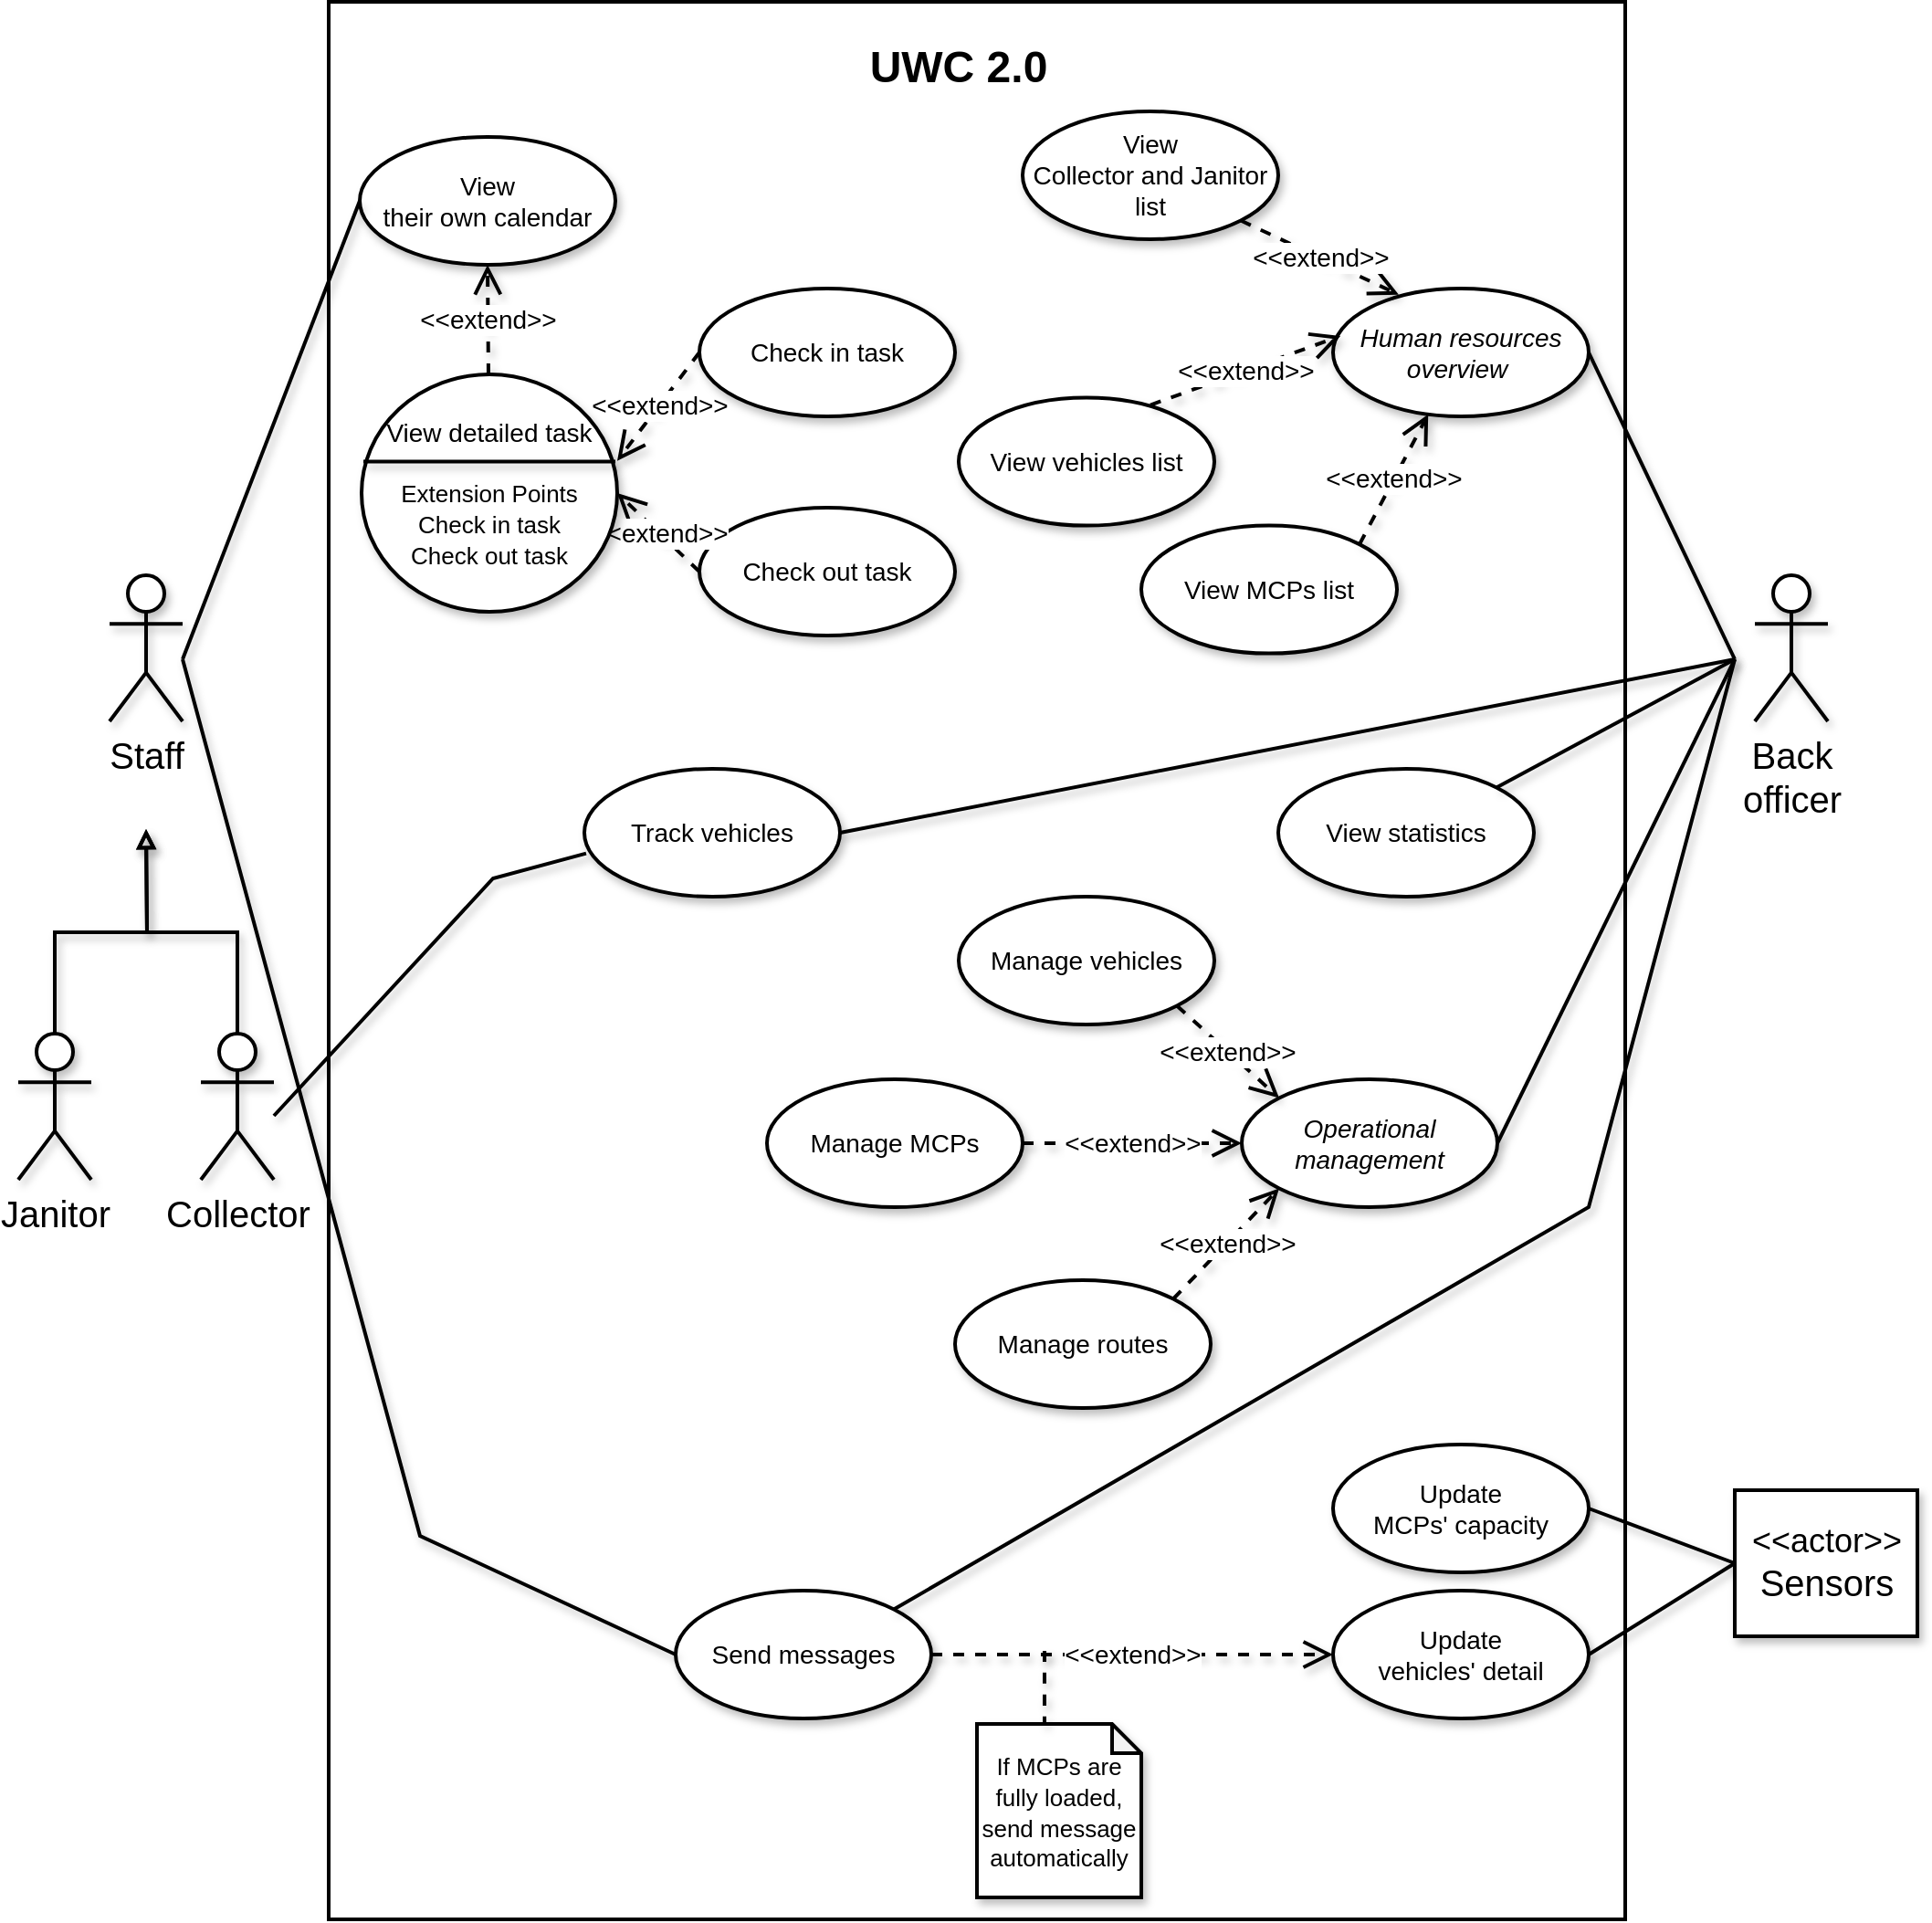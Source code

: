 <mxfile version="20.4.0" type="device" pages="2"><diagram id="KRlGeBzNmHgr1QQCWz7U" name="whole-system"><mxGraphModel dx="2779" dy="1089" grid="1" gridSize="10" guides="1" tooltips="1" connect="1" arrows="1" fold="1" page="1" pageScale="1" pageWidth="850" pageHeight="1100" math="0" shadow="0"><root><mxCell id="0"/><mxCell id="1" parent="0"/><mxCell id="fE85Fyg2MgvPfVhwIZkE-1" value="" style="html=1;movable=0;resizable=0;rotatable=0;deletable=0;editable=0;connectable=0;rounded=0;strokeWidth=2;container=0;" vertex="1" parent="1"><mxGeometry x="80" y="80" width="710" height="1050" as="geometry"/></mxCell><mxCell id="fE85Fyg2MgvPfVhwIZkE-2" value="Back &lt;br&gt;officer" style="shape=umlActor;verticalLabelPosition=bottom;verticalAlign=top;html=1;fontSize=20;rounded=0;strokeWidth=2;shadow=1;sketch=0;" vertex="1" parent="1"><mxGeometry x="861" y="394" width="40" height="80" as="geometry"/></mxCell><mxCell id="fE85Fyg2MgvPfVhwIZkE-3" value="&lt;font style=&quot;font-size: 14px;&quot;&gt;View&lt;br&gt;their own calendar&lt;/font&gt;" style="ellipse;whiteSpace=wrap;html=1;strokeWidth=2;fontSize=14;shadow=1;sketch=0;" vertex="1" parent="1"><mxGeometry x="97" y="154" width="140" height="70" as="geometry"/></mxCell><mxCell id="fE85Fyg2MgvPfVhwIZkE-4" value="&lt;span style=&quot;font-size: 14px;&quot;&gt;Send messages&lt;/span&gt;" style="ellipse;whiteSpace=wrap;html=1;strokeWidth=2;fontSize=14;shadow=1;sketch=0;" vertex="1" parent="1"><mxGeometry x="270" y="950" width="140" height="70" as="geometry"/></mxCell><mxCell id="fE85Fyg2MgvPfVhwIZkE-5" value="&lt;span style=&quot;font-size: 14px;&quot;&gt;Update &lt;br&gt;vehicles' detail&lt;br&gt;&lt;/span&gt;" style="ellipse;whiteSpace=wrap;html=1;strokeWidth=2;fontSize=14;shadow=1;sketch=0;" vertex="1" parent="1"><mxGeometry x="630" y="950" width="140" height="70" as="geometry"/></mxCell><mxCell id="fE85Fyg2MgvPfVhwIZkE-6" value="Update&lt;br&gt;MCPs' capacity&lt;span style=&quot;font-size: 14px;&quot;&gt;&lt;br&gt;&lt;/span&gt;" style="ellipse;whiteSpace=wrap;html=1;strokeWidth=2;fontSize=14;shadow=1;sketch=0;" vertex="1" parent="1"><mxGeometry x="630" y="870" width="140" height="70" as="geometry"/></mxCell><mxCell id="fE85Fyg2MgvPfVhwIZkE-7" value="&lt;font style=&quot;font-size: 14px;&quot;&gt;View&lt;br&gt;Collector and Janitor list&lt;/font&gt;" style="ellipse;whiteSpace=wrap;html=1;strokeWidth=2;fontSize=14;shadow=1;sketch=0;" vertex="1" parent="1"><mxGeometry x="460" y="140" width="140" height="70" as="geometry"/></mxCell><mxCell id="fE85Fyg2MgvPfVhwIZkE-8" value="" style="endArrow=none;html=1;strokeWidth=2;fontSize=20;curved=1;entryX=0;entryY=0.5;entryDx=0;entryDy=0;shadow=1;sketch=0;" edge="1" parent="1" target="fE85Fyg2MgvPfVhwIZkE-3"><mxGeometry width="50" height="50" relative="1" as="geometry"><mxPoint y="440" as="sourcePoint"/><mxPoint x="320" y="430" as="targetPoint"/></mxGeometry></mxCell><mxCell id="fE85Fyg2MgvPfVhwIZkE-9" value="" style="endArrow=none;html=1;rounded=0;entryX=1;entryY=0.5;entryDx=0;entryDy=0;strokeWidth=2;exitX=0;exitY=0.5;exitDx=0;exitDy=0;shadow=1;sketch=0;" edge="1" parent="1" source="fE85Fyg2MgvPfVhwIZkE-42" target="fE85Fyg2MgvPfVhwIZkE-6"><mxGeometry width="50" height="50" relative="1" as="geometry"><mxPoint x="850" y="920" as="sourcePoint"/><mxPoint x="456" y="912" as="targetPoint"/></mxGeometry></mxCell><mxCell id="fE85Fyg2MgvPfVhwIZkE-10" value="" style="endArrow=none;html=1;rounded=0;entryX=1;entryY=0.5;entryDx=0;entryDy=0;strokeWidth=2;exitX=0;exitY=0.5;exitDx=0;exitDy=0;shadow=1;sketch=0;" edge="1" parent="1" source="fE85Fyg2MgvPfVhwIZkE-42" target="fE85Fyg2MgvPfVhwIZkE-5"><mxGeometry width="50" height="50" relative="1" as="geometry"><mxPoint x="850" y="920" as="sourcePoint"/><mxPoint x="756.0" y="877" as="targetPoint"/></mxGeometry></mxCell><mxCell id="fE85Fyg2MgvPfVhwIZkE-11" value="&lt;span style=&quot;font-size: 14px;&quot;&gt;Check out task&lt;br style=&quot;font-size: 14px;&quot;&gt;&lt;/span&gt;" style="ellipse;whiteSpace=wrap;html=1;strokeWidth=2;fontSize=14;shadow=1;sketch=0;" vertex="1" parent="1"><mxGeometry x="283" y="357" width="140" height="70" as="geometry"/></mxCell><mxCell id="fE85Fyg2MgvPfVhwIZkE-12" value="&amp;lt;&amp;lt;extend&amp;gt;&amp;gt;" style="endArrow=open;endSize=12;dashed=1;html=1;rounded=0;strokeWidth=2;fontSize=14;entryX=0.5;entryY=1;entryDx=0;entryDy=0;shadow=1;sketch=0;" edge="1" parent="1" source="fE85Fyg2MgvPfVhwIZkE-16" target="fE85Fyg2MgvPfVhwIZkE-3"><mxGeometry width="160" relative="1" as="geometry"><mxPoint x="158" y="238.38" as="sourcePoint"/><mxPoint x="328" y="284" as="targetPoint"/><mxPoint as="offset"/></mxGeometry></mxCell><mxCell id="fE85Fyg2MgvPfVhwIZkE-13" value="&amp;lt;&amp;lt;extend&amp;gt;&amp;gt;" style="endArrow=open;endSize=12;dashed=1;html=1;rounded=0;strokeWidth=2;fontSize=14;exitX=1;exitY=0.5;exitDx=0;exitDy=0;entryX=0;entryY=0.5;entryDx=0;entryDy=0;shadow=1;sketch=0;" edge="1" parent="1" source="fE85Fyg2MgvPfVhwIZkE-4" target="fE85Fyg2MgvPfVhwIZkE-5"><mxGeometry width="160" relative="1" as="geometry"><mxPoint x="550" y="460" as="sourcePoint"/><mxPoint x="510" y="690" as="targetPoint"/><mxPoint as="offset"/></mxGeometry></mxCell><mxCell id="fE85Fyg2MgvPfVhwIZkE-14" value="&amp;lt;&amp;lt;extend&amp;gt;&amp;gt;" style="endArrow=open;endSize=12;dashed=1;html=1;rounded=0;strokeWidth=2;fontSize=14;exitX=0;exitY=0.5;exitDx=0;exitDy=0;entryX=1;entryY=0.364;entryDx=0;entryDy=0;entryPerimeter=0;shadow=1;sketch=0;" edge="1" parent="1" source="fE85Fyg2MgvPfVhwIZkE-19" target="fE85Fyg2MgvPfVhwIZkE-16"><mxGeometry width="160" relative="1" as="geometry"><mxPoint x="353.0" y="159" as="sourcePoint"/><mxPoint x="198" y="454" as="targetPoint"/><mxPoint as="offset"/></mxGeometry></mxCell><mxCell id="fE85Fyg2MgvPfVhwIZkE-15" value="&amp;lt;&amp;lt;extend&amp;gt;&amp;gt;" style="endArrow=open;endSize=12;dashed=1;html=1;rounded=0;strokeWidth=2;fontSize=14;exitX=0;exitY=0.5;exitDx=0;exitDy=0;entryX=1;entryY=0.5;entryDx=0;entryDy=0;shadow=1;sketch=0;" edge="1" parent="1" source="fE85Fyg2MgvPfVhwIZkE-11" target="fE85Fyg2MgvPfVhwIZkE-16"><mxGeometry width="160" relative="1" as="geometry"><mxPoint x="363.0" y="169" as="sourcePoint"/><mxPoint x="178" y="504" as="targetPoint"/><mxPoint as="offset"/></mxGeometry></mxCell><mxCell id="fE85Fyg2MgvPfVhwIZkE-16" value="&lt;font style=&quot;font-size: 14px;&quot;&gt;View detailed task&lt;br&gt;&lt;br&gt;&lt;font style=&quot;font-size: 13px;&quot;&gt;Extension Points&lt;br&gt;Check in task&lt;br&gt;Check out task&lt;/font&gt;&lt;br&gt;&lt;/font&gt;" style="ellipse;whiteSpace=wrap;html=1;strokeWidth=2;fontSize=14;shadow=1;sketch=0;" vertex="1" parent="1"><mxGeometry x="98" y="284" width="140" height="130" as="geometry"/></mxCell><mxCell id="fE85Fyg2MgvPfVhwIZkE-17" value="" style="line;strokeWidth=2;fillColor=none;align=left;verticalAlign=middle;spacingTop=-1;spacingLeft=3;spacingRight=3;rotatable=0;labelPosition=right;points=[];portConstraint=eastwest;strokeColor=inherit;fontSize=12;shadow=1;sketch=0;" vertex="1" parent="1"><mxGeometry x="99" y="318" width="138" height="27.6" as="geometry"/></mxCell><mxCell id="fE85Fyg2MgvPfVhwIZkE-18" value="&lt;font style=&quot;font-size: 14px;&quot;&gt;View vehicles list&lt;br&gt;&lt;/font&gt;" style="ellipse;whiteSpace=wrap;html=1;strokeWidth=2;fontSize=14;shadow=1;sketch=0;" vertex="1" parent="1"><mxGeometry x="425" y="296.8" width="140" height="70" as="geometry"/></mxCell><mxCell id="fE85Fyg2MgvPfVhwIZkE-19" value="&lt;span style=&quot;font-size: 14px;&quot;&gt;Check in task&lt;br style=&quot;font-size: 14px;&quot;&gt;&lt;/span&gt;" style="ellipse;whiteSpace=wrap;html=1;strokeWidth=2;fontSize=14;shadow=1;sketch=0;" vertex="1" parent="1"><mxGeometry x="283" y="237" width="140" height="70" as="geometry"/></mxCell><mxCell id="fE85Fyg2MgvPfVhwIZkE-20" value="&lt;font style=&quot;font-size: 14px;&quot;&gt;Track vehicles&lt;br&gt;&lt;/font&gt;" style="ellipse;whiteSpace=wrap;html=1;strokeWidth=2;fontSize=14;shadow=1;sketch=0;" vertex="1" parent="1"><mxGeometry x="220" y="500" width="140" height="70" as="geometry"/></mxCell><mxCell id="fE85Fyg2MgvPfVhwIZkE-21" value="&lt;font style=&quot;font-size: 14px;&quot;&gt;View MCPs list&lt;br&gt;&lt;/font&gt;" style="ellipse;whiteSpace=wrap;html=1;strokeWidth=2;fontSize=14;shadow=1;sketch=0;" vertex="1" parent="1"><mxGeometry x="525" y="366.8" width="140" height="70" as="geometry"/></mxCell><mxCell id="fE85Fyg2MgvPfVhwIZkE-22" value="&lt;font style=&quot;font-size: 14px;&quot;&gt;Manage routes&lt;br&gt;&lt;/font&gt;" style="ellipse;whiteSpace=wrap;html=1;strokeWidth=2;fontSize=14;shadow=1;sketch=0;" vertex="1" parent="1"><mxGeometry x="423" y="780" width="140" height="70" as="geometry"/></mxCell><mxCell id="fE85Fyg2MgvPfVhwIZkE-23" value="&lt;font style=&quot;font-size: 14px;&quot;&gt;&lt;i&gt;Operational management&lt;/i&gt;&lt;br&gt;&lt;/font&gt;" style="ellipse;whiteSpace=wrap;html=1;strokeWidth=2;fontSize=14;shadow=1;sketch=0;" vertex="1" parent="1"><mxGeometry x="580" y="670" width="140" height="70" as="geometry"/></mxCell><mxCell id="fE85Fyg2MgvPfVhwIZkE-24" value="&lt;font style=&quot;font-size: 14px;&quot;&gt;Manage vehicles&lt;br&gt;&lt;/font&gt;" style="ellipse;whiteSpace=wrap;html=1;strokeWidth=2;fontSize=14;shadow=1;sketch=0;" vertex="1" parent="1"><mxGeometry x="425" y="570" width="140" height="70" as="geometry"/></mxCell><mxCell id="fE85Fyg2MgvPfVhwIZkE-25" value="" style="endArrow=none;html=1;strokeWidth=2;fontSize=20;curved=1;exitX=1;exitY=0.5;exitDx=0;exitDy=0;shadow=1;sketch=0;" edge="1" parent="1" source="fE85Fyg2MgvPfVhwIZkE-23"><mxGeometry width="50" height="50" relative="1" as="geometry"><mxPoint x="820" y="345" as="sourcePoint"/><mxPoint x="850" y="440" as="targetPoint"/></mxGeometry></mxCell><mxCell id="fE85Fyg2MgvPfVhwIZkE-26" value="&lt;font style=&quot;font-size: 14px;&quot;&gt;&lt;i&gt;Human resources overview&amp;nbsp;&lt;/i&gt;&lt;br&gt;&lt;/font&gt;" style="ellipse;whiteSpace=wrap;html=1;strokeWidth=2;fontSize=14;shadow=1;sketch=0;" vertex="1" parent="1"><mxGeometry x="630" y="237" width="140" height="70" as="geometry"/></mxCell><mxCell id="fE85Fyg2MgvPfVhwIZkE-27" value="" style="endArrow=none;html=1;strokeWidth=2;fontSize=20;curved=1;exitX=1;exitY=0.5;exitDx=0;exitDy=0;shadow=1;sketch=0;" edge="1" parent="1" source="fE85Fyg2MgvPfVhwIZkE-26"><mxGeometry width="50" height="50" relative="1" as="geometry"><mxPoint x="820" y="585" as="sourcePoint"/><mxPoint x="850" y="440" as="targetPoint"/></mxGeometry></mxCell><mxCell id="fE85Fyg2MgvPfVhwIZkE-28" value="&amp;lt;&amp;lt;extend&amp;gt;&amp;gt;" style="endArrow=open;endSize=12;dashed=1;html=1;rounded=0;strokeWidth=2;fontSize=14;exitX=1;exitY=1;exitDx=0;exitDy=0;entryX=0.257;entryY=0.048;entryDx=0;entryDy=0;entryPerimeter=0;shadow=1;sketch=0;" edge="1" parent="1" source="fE85Fyg2MgvPfVhwIZkE-7" target="fE85Fyg2MgvPfVhwIZkE-26"><mxGeometry width="160" relative="1" as="geometry"><mxPoint x="760.38" y="219" as="sourcePoint"/><mxPoint x="759.38" y="159" as="targetPoint"/><mxPoint as="offset"/></mxGeometry></mxCell><mxCell id="fE85Fyg2MgvPfVhwIZkE-29" value="&amp;lt;&amp;lt;extend&amp;gt;&amp;gt;" style="endArrow=open;endSize=12;dashed=1;html=1;rounded=0;strokeWidth=2;fontSize=14;entryX=0.029;entryY=0.371;entryDx=0;entryDy=0;exitX=0.75;exitY=0.057;exitDx=0;exitDy=0;exitPerimeter=0;entryPerimeter=0;shadow=1;sketch=0;" edge="1" parent="1" source="fE85Fyg2MgvPfVhwIZkE-18" target="fE85Fyg2MgvPfVhwIZkE-26"><mxGeometry width="160" relative="1" as="geometry"><mxPoint x="550" y="320" as="sourcePoint"/><mxPoint x="770" y="254" as="targetPoint"/><mxPoint as="offset"/></mxGeometry></mxCell><mxCell id="fE85Fyg2MgvPfVhwIZkE-30" value="&amp;lt;&amp;lt;extend&amp;gt;&amp;gt;" style="endArrow=open;endSize=12;dashed=1;html=1;rounded=0;strokeWidth=2;fontSize=14;exitX=1;exitY=0;exitDx=0;exitDy=0;shadow=1;sketch=0;" edge="1" parent="1" source="fE85Fyg2MgvPfVhwIZkE-21" target="fE85Fyg2MgvPfVhwIZkE-26"><mxGeometry width="160" relative="1" as="geometry"><mxPoint x="719.497" y="213.749" as="sourcePoint"/><mxPoint x="780" y="264" as="targetPoint"/><mxPoint as="offset"/></mxGeometry></mxCell><mxCell id="fE85Fyg2MgvPfVhwIZkE-31" value="&amp;lt;&amp;lt;extend&amp;gt;&amp;gt;" style="endArrow=open;endSize=12;dashed=1;html=1;rounded=0;strokeWidth=2;fontSize=14;exitX=1;exitY=1;exitDx=0;exitDy=0;entryX=0;entryY=0;entryDx=0;entryDy=0;shadow=1;sketch=0;" edge="1" parent="1" source="fE85Fyg2MgvPfVhwIZkE-24" target="fE85Fyg2MgvPfVhwIZkE-23"><mxGeometry width="160" relative="1" as="geometry"><mxPoint x="725.22" y="515.001" as="sourcePoint"/><mxPoint x="794.79" y="553.815" as="targetPoint"/><mxPoint as="offset"/></mxGeometry></mxCell><mxCell id="fE85Fyg2MgvPfVhwIZkE-32" value="&amp;lt;&amp;lt;extend&amp;gt;&amp;gt;" style="endArrow=open;endSize=12;dashed=1;html=1;rounded=0;strokeWidth=2;fontSize=14;entryX=0;entryY=1;entryDx=0;entryDy=0;exitX=1;exitY=0;exitDx=0;exitDy=0;shadow=1;sketch=0;" edge="1" parent="1" source="fE85Fyg2MgvPfVhwIZkE-22" target="fE85Fyg2MgvPfVhwIZkE-23"><mxGeometry width="160" relative="1" as="geometry"><mxPoint x="610" y="306" as="sourcePoint"/><mxPoint x="720" y="306" as="targetPoint"/><mxPoint as="offset"/></mxGeometry></mxCell><mxCell id="fE85Fyg2MgvPfVhwIZkE-33" value="&lt;font style=&quot;font-size: 14px;&quot;&gt;Manage MCPs&lt;br&gt;&lt;/font&gt;" style="ellipse;whiteSpace=wrap;html=1;strokeWidth=2;fontSize=14;shadow=1;sketch=0;" vertex="1" parent="1"><mxGeometry x="320" y="670" width="140" height="70" as="geometry"/></mxCell><mxCell id="fE85Fyg2MgvPfVhwIZkE-34" value="&amp;lt;&amp;lt;extend&amp;gt;&amp;gt;" style="endArrow=open;endSize=12;dashed=1;html=1;rounded=0;strokeWidth=2;fontSize=14;exitX=1;exitY=0.5;exitDx=0;exitDy=0;entryX=0;entryY=0.5;entryDx=0;entryDy=0;shadow=1;sketch=0;" edge="1" parent="1" source="fE85Fyg2MgvPfVhwIZkE-33" target="fE85Fyg2MgvPfVhwIZkE-23"><mxGeometry width="160" relative="1" as="geometry"><mxPoint x="654.497" y="560.749" as="sourcePoint"/><mxPoint x="700.503" y="601.251" as="targetPoint"/><mxPoint as="offset"/></mxGeometry></mxCell><mxCell id="fE85Fyg2MgvPfVhwIZkE-35" value="" style="endArrow=none;html=1;strokeWidth=2;fontSize=20;exitX=1;exitY=0.5;exitDx=0;exitDy=0;curved=1;shadow=1;sketch=0;" edge="1" parent="1" source="fE85Fyg2MgvPfVhwIZkE-20"><mxGeometry width="50" height="50" relative="1" as="geometry"><mxPoint x="790" y="305" as="sourcePoint"/><mxPoint x="850" y="440" as="targetPoint"/></mxGeometry></mxCell><mxCell id="fE85Fyg2MgvPfVhwIZkE-36" value="" style="endArrow=none;html=1;strokeWidth=2;fontSize=20;rounded=0;entryX=0.007;entryY=0.662;entryDx=0;entryDy=0;entryPerimeter=0;shadow=1;sketch=0;" edge="1" parent="1" target="fE85Fyg2MgvPfVhwIZkE-20"><mxGeometry width="50" height="50" relative="1" as="geometry"><mxPoint x="50" y="690" as="sourcePoint"/><mxPoint x="380" y="520" as="targetPoint"/><Array as="points"><mxPoint x="170" y="560"/></Array></mxGeometry></mxCell><mxCell id="fE85Fyg2MgvPfVhwIZkE-37" value="" style="group;shadow=1;sketch=0;" vertex="1" connectable="0" parent="1"><mxGeometry x="435" y="983" width="90" height="135" as="geometry"/></mxCell><mxCell id="fE85Fyg2MgvPfVhwIZkE-38" value="&lt;font style=&quot;font-size: 13px;&quot;&gt;If MCPs are fully loaded, send message automatically&lt;/font&gt;" style="shape=note;whiteSpace=wrap;html=1;backgroundOutline=1;darkOpacity=0.05;strokeWidth=2;fontSize=14;size=16;shadow=1;sketch=0;" vertex="1" parent="fE85Fyg2MgvPfVhwIZkE-37"><mxGeometry y="40" width="90" height="95" as="geometry"/></mxCell><mxCell id="fE85Fyg2MgvPfVhwIZkE-39" value="" style="endArrow=none;html=1;strokeWidth=2;fontSize=20;curved=1;entryX=0;entryY=0;entryDx=37;entryDy=0;entryPerimeter=0;dashed=1;shadow=1;sketch=0;" edge="1" parent="fE85Fyg2MgvPfVhwIZkE-37" target="fE85Fyg2MgvPfVhwIZkE-38"><mxGeometry width="50" height="50" relative="1" as="geometry"><mxPoint x="37" as="sourcePoint"/><mxPoint x="15" y="-100" as="targetPoint"/></mxGeometry></mxCell><mxCell id="fE85Fyg2MgvPfVhwIZkE-40" value="" style="endArrow=none;html=1;strokeWidth=2;fontSize=20;exitX=1;exitY=0;exitDx=0;exitDy=0;rounded=0;shadow=1;sketch=0;" edge="1" parent="1" source="fE85Fyg2MgvPfVhwIZkE-4"><mxGeometry width="50" height="50" relative="1" as="geometry"><mxPoint x="780" y="635" as="sourcePoint"/><mxPoint x="850" y="440" as="targetPoint"/><Array as="points"><mxPoint x="770" y="740"/></Array></mxGeometry></mxCell><mxCell id="fE85Fyg2MgvPfVhwIZkE-41" value="" style="endArrow=none;html=1;strokeWidth=2;fontSize=20;entryX=0;entryY=0.5;entryDx=0;entryDy=0;rounded=0;shadow=1;sketch=0;" edge="1" parent="1" target="fE85Fyg2MgvPfVhwIZkE-4"><mxGeometry width="50" height="50" relative="1" as="geometry"><mxPoint y="440" as="sourcePoint"/><mxPoint x="100" y="860" as="targetPoint"/><Array as="points"><mxPoint x="130" y="920"/></Array></mxGeometry></mxCell><mxCell id="fE85Fyg2MgvPfVhwIZkE-42" value="&lt;font style=&quot;&quot;&gt;&lt;font style=&quot;font-size: 18px;&quot;&gt;&amp;lt;&amp;lt;actor&amp;gt;&amp;gt;&lt;/font&gt;&lt;br style=&quot;&quot;&gt;&lt;span style=&quot;font-size: 20px;&quot;&gt;Sensors&lt;/span&gt;&lt;/font&gt;" style="html=1;fontSize=14;strokeWidth=2;shadow=1;sketch=0;" vertex="1" parent="1"><mxGeometry x="850" y="895" width="100" height="80" as="geometry"/></mxCell><mxCell id="fE85Fyg2MgvPfVhwIZkE-43" value="" style="group;shadow=1;sketch=0;" vertex="1" connectable="0" parent="1"><mxGeometry x="-90" y="394" width="140" height="331" as="geometry"/></mxCell><mxCell id="fE85Fyg2MgvPfVhwIZkE-44" value="Staff" style="shape=umlActor;verticalLabelPosition=bottom;verticalAlign=top;html=1;fontSize=20;rounded=0;strokeWidth=2;fontStyle=0;shadow=1;sketch=0;" vertex="1" parent="fE85Fyg2MgvPfVhwIZkE-43"><mxGeometry x="50" width="40" height="80" as="geometry"/></mxCell><mxCell id="fE85Fyg2MgvPfVhwIZkE-45" style="edgeStyle=orthogonalEdgeStyle;rounded=0;orthogonalLoop=1;jettySize=auto;html=1;exitX=0.5;exitY=0;exitDx=0;exitDy=0;exitPerimeter=0;endArrow=block;endFill=0;strokeWidth=2;fontSize=20;fontStyle=0;shadow=1;sketch=0;" edge="1" parent="fE85Fyg2MgvPfVhwIZkE-43" source="fE85Fyg2MgvPfVhwIZkE-46"><mxGeometry relative="1" as="geometry"><mxPoint x="70" y="139" as="targetPoint"/></mxGeometry></mxCell><mxCell id="fE85Fyg2MgvPfVhwIZkE-46" value="Collector" style="shape=umlActor;verticalLabelPosition=bottom;verticalAlign=top;html=1;fontSize=20;rounded=0;strokeWidth=2;fontStyle=0;shadow=1;sketch=0;" vertex="1" parent="fE85Fyg2MgvPfVhwIZkE-43"><mxGeometry x="100" y="251" width="40" height="80" as="geometry"/></mxCell><mxCell id="fE85Fyg2MgvPfVhwIZkE-47" style="edgeStyle=orthogonalEdgeStyle;rounded=0;orthogonalLoop=1;jettySize=auto;html=1;exitX=0.5;exitY=0;exitDx=0;exitDy=0;exitPerimeter=0;endArrow=block;endFill=0;strokeWidth=2;fontSize=20;fontStyle=0;shadow=1;sketch=0;" edge="1" parent="fE85Fyg2MgvPfVhwIZkE-43" source="fE85Fyg2MgvPfVhwIZkE-48"><mxGeometry relative="1" as="geometry"><mxPoint x="70" y="139" as="targetPoint"/></mxGeometry></mxCell><mxCell id="fE85Fyg2MgvPfVhwIZkE-48" value="Janitor" style="shape=umlActor;verticalLabelPosition=bottom;verticalAlign=top;html=1;fontSize=20;rounded=0;strokeWidth=2;fontStyle=0;shadow=1;sketch=0;" vertex="1" parent="fE85Fyg2MgvPfVhwIZkE-43"><mxGeometry y="251" width="40" height="80" as="geometry"/></mxCell><mxCell id="fE85Fyg2MgvPfVhwIZkE-49" value="UWC 2.0" style="text;align=center;fontStyle=1;verticalAlign=middle;spacingLeft=3;spacingRight=3;strokeColor=none;rotatable=0;points=[[0,0.5],[1,0.5]];portConstraint=eastwest;strokeWidth=2;fontSize=24;shadow=1;sketch=0;" vertex="1" parent="1"><mxGeometry x="385" y="100" width="80" height="26" as="geometry"/></mxCell><mxCell id="fE85Fyg2MgvPfVhwIZkE-50" value="&lt;font style=&quot;font-size: 14px;&quot;&gt;View statistics&lt;br&gt;&lt;/font&gt;" style="ellipse;whiteSpace=wrap;html=1;strokeWidth=2;fontSize=14;shadow=1;sketch=0;" vertex="1" parent="1"><mxGeometry x="600" y="500" width="140" height="70" as="geometry"/></mxCell><mxCell id="fE85Fyg2MgvPfVhwIZkE-51" value="" style="endArrow=none;html=1;strokeWidth=2;fontSize=20;curved=1;exitX=1;exitY=0;exitDx=0;exitDy=0;shadow=1;sketch=0;" edge="1" parent="1" source="fE85Fyg2MgvPfVhwIZkE-50"><mxGeometry width="50" height="50" relative="1" as="geometry"><mxPoint x="780" y="282" as="sourcePoint"/><mxPoint x="850" y="440" as="targetPoint"/></mxGeometry></mxCell></root></mxGraphModel></diagram><diagram id="-OlDtx5Etjgau9_dDJ12" name="task-assignment"><mxGraphModel dx="868" dy="1590" grid="1" gridSize="10" guides="1" tooltips="1" connect="1" arrows="1" fold="1" page="1" pageScale="1" pageWidth="850" pageHeight="1100" math="0" shadow="0"><root><mxCell id="0"/><mxCell id="1" parent="0"/><mxCell id="bH7YVTBUU11DPWGv5djP-1" value="" style="html=1;strokeWidth=2;movable=0;resizable=0;rotatable=0;deletable=0;editable=0;connectable=0;" vertex="1" parent="1"><mxGeometry x="140" y="-240" width="930" height="950" as="geometry"/></mxCell><mxCell id="bH7YVTBUU11DPWGv5djP-2" value="Task assignment module" style="text;align=center;fontStyle=1;verticalAlign=middle;spacingLeft=3;spacingRight=3;strokeColor=none;rotatable=0;points=[[0,0.5],[1,0.5]];portConstraint=eastwest;fontSize=20;movable=0;resizable=0;deletable=0;editable=0;connectable=0;" vertex="1" parent="1"><mxGeometry x="444.37" y="-230" width="321.25" height="30" as="geometry"/></mxCell><mxCell id="bH7YVTBUU11DPWGv5djP-3" value="Back &lt;br&gt;officer" style="shape=umlActor;verticalLabelPosition=bottom;verticalAlign=top;html=1;fontSize=20;rounded=0;strokeWidth=2;" vertex="1" parent="1"><mxGeometry x="69" y="220" width="40" height="80" as="geometry"/></mxCell><mxCell id="bH7YVTBUU11DPWGv5djP-4" value="&lt;font style=&quot;font-size: 14px;&quot;&gt;&lt;i&gt;Operational management&lt;/i&gt;&lt;br&gt;&lt;/font&gt;" style="ellipse;whiteSpace=wrap;html=1;strokeWidth=2;fontSize=14;" vertex="1" parent="1"><mxGeometry x="170" y="225" width="140" height="70" as="geometry"/></mxCell><mxCell id="bH7YVTBUU11DPWGv5djP-5" value="&lt;font style=&quot;font-size: 14px;&quot;&gt;Manage routes&lt;br&gt;&lt;/font&gt;" style="ellipse;whiteSpace=wrap;html=1;strokeWidth=2;fontSize=14;" vertex="1" parent="1"><mxGeometry x="259" y="425" width="140" height="70" as="geometry"/></mxCell><mxCell id="bH7YVTBUU11DPWGv5djP-6" value="&lt;font style=&quot;font-size: 14px;&quot;&gt;Create routes&lt;br&gt;&lt;/font&gt;" style="ellipse;whiteSpace=wrap;html=1;strokeWidth=2;fontSize=14;" vertex="1" parent="1"><mxGeometry x="510" y="425" width="140" height="70" as="geometry"/></mxCell><mxCell id="bH7YVTBUU11DPWGv5djP-7" value="&lt;font style=&quot;font-size: 14px;&quot;&gt;Manage vehicles&lt;br&gt;&lt;/font&gt;" style="ellipse;whiteSpace=wrap;html=1;strokeWidth=2;fontSize=14;" vertex="1" parent="1"><mxGeometry x="259" y="-53" width="140" height="70" as="geometry"/></mxCell><mxCell id="bH7YVTBUU11DPWGv5djP-8" value="&amp;lt;&amp;lt;extend&amp;gt;&amp;gt;" style="endArrow=open;endSize=12;dashed=1;html=1;rounded=0;strokeWidth=2;fontSize=14;" edge="1" parent="1" source="bH7YVTBUU11DPWGv5djP-7" target="bH7YVTBUU11DPWGv5djP-4"><mxGeometry width="160" relative="1" as="geometry"><mxPoint x="725.22" y="515.001" as="sourcePoint"/><mxPoint x="650.503" y="600.251" as="targetPoint"/><mxPoint as="offset"/></mxGeometry></mxCell><mxCell id="bH7YVTBUU11DPWGv5djP-9" value="&amp;lt;&amp;lt;extend&amp;gt;&amp;gt;" style="endArrow=open;endSize=12;dashed=1;html=1;rounded=0;strokeWidth=2;fontSize=14;" edge="1" parent="1" source="bH7YVTBUU11DPWGv5djP-5" target="bH7YVTBUU11DPWGv5djP-4"><mxGeometry width="160" relative="1" as="geometry"><mxPoint x="610" y="306" as="sourcePoint"/><mxPoint x="650.503" y="649.749" as="targetPoint"/><mxPoint as="offset"/></mxGeometry></mxCell><mxCell id="bH7YVTBUU11DPWGv5djP-10" value="&lt;font style=&quot;font-size: 14px;&quot;&gt;Assign collectors&lt;br&gt;&lt;/font&gt;" style="ellipse;whiteSpace=wrap;html=1;strokeWidth=2;fontSize=14;" vertex="1" parent="1"><mxGeometry x="720" y="-163" width="140" height="70" as="geometry"/></mxCell><mxCell id="bH7YVTBUU11DPWGv5djP-11" value="&amp;lt;&amp;lt;include&amp;gt;&amp;gt;" style="endArrow=open;endSize=12;dashed=1;html=1;rounded=0;strokeWidth=2;fontSize=14;exitX=1;exitY=0.5;exitDx=0;exitDy=0;entryX=0;entryY=0.5;entryDx=0;entryDy=0;" edge="1" parent="1" source="bH7YVTBUU11DPWGv5djP-15" target="bH7YVTBUU11DPWGv5djP-10"><mxGeometry x="-0.169" width="160" relative="1" as="geometry"><mxPoint x="549" y="-108" as="sourcePoint"/><mxPoint x="399" y="123" as="targetPoint"/><mxPoint as="offset"/></mxGeometry></mxCell><mxCell id="bH7YVTBUU11DPWGv5djP-12" value="&lt;font style=&quot;font-size: 14px;&quot;&gt;Manage MCPs&lt;br&gt;&lt;/font&gt;" style="ellipse;whiteSpace=wrap;html=1;strokeWidth=2;fontSize=14;" vertex="1" parent="1"><mxGeometry x="420" y="225" width="140" height="70" as="geometry"/></mxCell><mxCell id="bH7YVTBUU11DPWGv5djP-13" value="&amp;lt;&amp;lt;extend&amp;gt;&amp;gt;" style="endArrow=open;endSize=12;dashed=1;html=1;rounded=0;strokeWidth=2;fontSize=14;exitX=0;exitY=0.5;exitDx=0;exitDy=0;entryX=1;entryY=0.5;entryDx=0;entryDy=0;" edge="1" parent="1" source="bH7YVTBUU11DPWGv5djP-12" target="bH7YVTBUU11DPWGv5djP-4"><mxGeometry width="160" relative="1" as="geometry"><mxPoint x="654.497" y="560.749" as="sourcePoint"/><mxPoint x="530" y="270" as="targetPoint"/><mxPoint as="offset"/></mxGeometry></mxCell><mxCell id="bH7YVTBUU11DPWGv5djP-14" value="&lt;font style=&quot;font-size: 14px;&quot;&gt;Assign janitors&lt;br&gt;&lt;/font&gt;" style="ellipse;whiteSpace=wrap;html=1;strokeWidth=2;fontSize=14;" vertex="1" parent="1"><mxGeometry x="599.99" y="130" width="140" height="70" as="geometry"/></mxCell><mxCell id="bH7YVTBUU11DPWGv5djP-15" value="&lt;font style=&quot;font-size: 14px;&quot;&gt;Add vehicles&lt;br&gt;&lt;/font&gt;" style="ellipse;whiteSpace=wrap;html=1;strokeWidth=2;fontSize=14;" vertex="1" parent="1"><mxGeometry x="459.99" y="-163" width="140" height="70" as="geometry"/></mxCell><mxCell id="bH7YVTBUU11DPWGv5djP-16" value="&lt;font style=&quot;font-size: 14px;&quot;&gt;Remove vehicles&lt;br&gt;&lt;/font&gt;" style="ellipse;whiteSpace=wrap;html=1;strokeWidth=2;fontSize=14;" vertex="1" parent="1"><mxGeometry x="510" y="-3" width="140" height="70" as="geometry"/></mxCell><mxCell id="bH7YVTBUU11DPWGv5djP-17" value="&amp;lt;&amp;lt;extend&amp;gt;&amp;gt;" style="endArrow=open;endSize=12;dashed=1;html=1;rounded=0;strokeWidth=2;fontSize=14;exitX=0;exitY=0.5;exitDx=0;exitDy=0;entryX=1;entryY=0;entryDx=0;entryDy=0;" edge="1" parent="1" source="bH7YVTBUU11DPWGv5djP-15" target="bH7YVTBUU11DPWGv5djP-7"><mxGeometry width="160" relative="1" as="geometry"><mxPoint x="299.503" y="46.749" as="sourcePoint"/><mxPoint x="228.659" y="82.333" as="targetPoint"/><mxPoint as="offset"/></mxGeometry></mxCell><mxCell id="bH7YVTBUU11DPWGv5djP-18" value="&amp;lt;&amp;lt;extend&amp;gt;&amp;gt;" style="endArrow=open;endSize=12;dashed=1;html=1;rounded=0;strokeWidth=2;fontSize=14;entryX=0.961;entryY=0.753;entryDx=0;entryDy=0;exitX=0;exitY=0.5;exitDx=0;exitDy=0;entryPerimeter=0;" edge="1" parent="1" source="bH7YVTBUU11DPWGv5djP-16" target="bH7YVTBUU11DPWGv5djP-7"><mxGeometry width="160" relative="1" as="geometry"><mxPoint x="309.503" y="56.749" as="sourcePoint"/><mxPoint x="238.659" y="92.333" as="targetPoint"/><mxPoint as="offset"/></mxGeometry></mxCell><mxCell id="bH7YVTBUU11DPWGv5djP-19" value="&lt;font style=&quot;font-size: 14px;&quot;&gt;View routes description&lt;br&gt;&lt;/font&gt;" style="ellipse;whiteSpace=wrap;html=1;strokeWidth=2;fontSize=14;" vertex="1" parent="1"><mxGeometry x="489.65" y="515" width="140" height="70" as="geometry"/></mxCell><mxCell id="bH7YVTBUU11DPWGv5djP-20" value="&amp;lt;&amp;lt;extend&amp;gt;&amp;gt;" style="endArrow=open;endSize=12;dashed=1;html=1;rounded=0;strokeWidth=2;fontSize=14;exitX=0.096;exitY=0.214;exitDx=0;exitDy=0;exitPerimeter=0;" edge="1" parent="1" source="bH7YVTBUU11DPWGv5djP-19" target="bH7YVTBUU11DPWGv5djP-5"><mxGeometry x="-0.191" y="-1" width="160" relative="1" as="geometry"><mxPoint x="750" y="345" as="sourcePoint"/><mxPoint x="320" y="565" as="targetPoint"/><mxPoint as="offset"/></mxGeometry></mxCell><mxCell id="bH7YVTBUU11DPWGv5djP-21" value="" style="endArrow=none;html=1;strokeWidth=2;fontSize=20;curved=1;entryX=0;entryY=0.5;entryDx=0;entryDy=0;" edge="1" parent="1" target="bH7YVTBUU11DPWGv5djP-4"><mxGeometry width="50" height="50" relative="1" as="geometry"><mxPoint x="110" y="260" as="sourcePoint"/><mxPoint x="97.0" y="189" as="targetPoint"/></mxGeometry></mxCell><mxCell id="bH7YVTBUU11DPWGv5djP-22" value="&lt;font style=&quot;font-size: 14px;&quot;&gt;Assign &lt;br&gt;specific vehicle&lt;br&gt;&lt;/font&gt;" style="ellipse;whiteSpace=wrap;html=1;strokeWidth=2;fontSize=14;" vertex="1" parent="1"><mxGeometry x="790" y="425" width="140" height="70" as="geometry"/></mxCell><mxCell id="bH7YVTBUU11DPWGv5djP-23" value="&amp;lt;&amp;lt;include&amp;gt;&amp;gt;" style="endArrow=open;endSize=12;dashed=1;html=1;rounded=0;strokeWidth=2;fontSize=14;exitX=1;exitY=0.5;exitDx=0;exitDy=0;" edge="1" parent="1" source="bH7YVTBUU11DPWGv5djP-6" target="bH7YVTBUU11DPWGv5djP-22"><mxGeometry x="-0.191" y="-1" width="160" relative="1" as="geometry"><mxPoint x="700" y="475" as="sourcePoint"/><mxPoint x="250" y="695" as="targetPoint"/><mxPoint as="offset"/></mxGeometry></mxCell><mxCell id="bH7YVTBUU11DPWGv5djP-24" value="&lt;font style=&quot;font-size: 14px;&quot;&gt;Change collectors&lt;br&gt;&lt;/font&gt;" style="ellipse;whiteSpace=wrap;html=1;strokeWidth=2;fontSize=14;" vertex="1" parent="1"><mxGeometry x="510" y="-88" width="140" height="70" as="geometry"/></mxCell><mxCell id="bH7YVTBUU11DPWGv5djP-25" value="&amp;lt;&amp;lt;extend&amp;gt;&amp;gt;" style="endArrow=open;endSize=12;dashed=1;html=1;rounded=0;strokeWidth=2;fontSize=14;entryX=0.961;entryY=0.299;entryDx=0;entryDy=0;exitX=0;exitY=0.5;exitDx=0;exitDy=0;entryPerimeter=0;" edge="1" parent="1" source="bH7YVTBUU11DPWGv5djP-24" target="bH7YVTBUU11DPWGv5djP-7"><mxGeometry width="160" relative="1" as="geometry"><mxPoint x="719" y="-33" as="sourcePoint"/><mxPoint x="659" y="-8" as="targetPoint"/><mxPoint as="offset"/></mxGeometry></mxCell><mxCell id="bH7YVTBUU11DPWGv5djP-26" value="&lt;font style=&quot;font-size: 14px;&quot;&gt;View vehicles description&lt;br&gt;&lt;/font&gt;" style="ellipse;whiteSpace=wrap;html=1;strokeWidth=2;fontSize=14;" vertex="1" parent="1"><mxGeometry x="450" y="77" width="140" height="70" as="geometry"/></mxCell><mxCell id="bH7YVTBUU11DPWGv5djP-27" value="&amp;lt;&amp;lt;extend&amp;gt;&amp;gt;" style="endArrow=open;endSize=12;dashed=1;html=1;rounded=0;strokeWidth=2;fontSize=14;exitX=0;exitY=0.5;exitDx=0;exitDy=0;entryX=0.923;entryY=0.776;entryDx=0;entryDy=0;entryPerimeter=0;" edge="1" parent="1" source="bH7YVTBUU11DPWGv5djP-29" target="bH7YVTBUU11DPWGv5djP-12"><mxGeometry width="160" relative="1" as="geometry"><mxPoint x="610.0" y="195" as="sourcePoint"/><mxPoint x="600" y="293.82" as="targetPoint"/><mxPoint as="offset"/></mxGeometry></mxCell><mxCell id="bH7YVTBUU11DPWGv5djP-28" value="&amp;lt;&amp;lt;extend&amp;gt;&amp;gt;" style="endArrow=open;endSize=12;dashed=1;html=1;rounded=0;strokeWidth=2;fontSize=14;entryX=1;entryY=1;entryDx=0;entryDy=0;exitX=0.067;exitY=0.274;exitDx=0;exitDy=0;exitPerimeter=0;" edge="1" parent="1" source="bH7YVTBUU11DPWGv5djP-26" target="bH7YVTBUU11DPWGv5djP-7"><mxGeometry width="160" relative="1" as="geometry"><mxPoint x="520" y="32" as="sourcePoint"/><mxPoint x="388.919" y="26.536" as="targetPoint"/><mxPoint as="offset"/></mxGeometry></mxCell><mxCell id="bH7YVTBUU11DPWGv5djP-29" value="&lt;font style=&quot;font-size: 14px;&quot;&gt;View MCPs description&lt;br&gt;&lt;/font&gt;" style="ellipse;whiteSpace=wrap;html=1;strokeWidth=2;fontSize=14;" vertex="1" parent="1"><mxGeometry x="660" y="260" width="140" height="70" as="geometry"/></mxCell><mxCell id="bH7YVTBUU11DPWGv5djP-30" value="&lt;font style=&quot;font-size: 14px;&quot;&gt;Edit detailed task&lt;br&gt;&lt;/font&gt;" style="ellipse;whiteSpace=wrap;html=1;strokeWidth=2;fontSize=14;" vertex="1" parent="1"><mxGeometry x="910" y="260" width="140" height="70" as="geometry"/></mxCell><mxCell id="bH7YVTBUU11DPWGv5djP-31" value="&amp;lt;&amp;lt;extend&amp;gt;&amp;gt;" style="endArrow=open;endSize=12;dashed=1;html=1;rounded=0;strokeWidth=2;fontSize=14;exitX=0;exitY=0.5;exitDx=0;exitDy=0;entryX=1;entryY=0.5;entryDx=0;entryDy=0;" edge="1" parent="1" source="bH7YVTBUU11DPWGv5djP-6" target="bH7YVTBUU11DPWGv5djP-5"><mxGeometry width="160" relative="1" as="geometry"><mxPoint x="535.0" y="435" as="sourcePoint"/><mxPoint x="425" y="435" as="targetPoint"/><mxPoint as="offset"/></mxGeometry></mxCell><mxCell id="bH7YVTBUU11DPWGv5djP-32" value="&lt;font style=&quot;font-size: 14px;&quot;&gt;Change vehicles&lt;br&gt;&lt;/font&gt;" style="ellipse;whiteSpace=wrap;html=1;strokeWidth=2;fontSize=14;" vertex="1" parent="1"><mxGeometry x="420" y="595" width="140" height="70" as="geometry"/></mxCell><mxCell id="bH7YVTBUU11DPWGv5djP-33" value="&amp;lt;&amp;lt;extend&amp;gt;&amp;gt;" style="endArrow=open;endSize=12;dashed=1;html=1;rounded=0;strokeWidth=2;fontSize=14;exitX=0.096;exitY=0.214;exitDx=0;exitDy=0;exitPerimeter=0;" edge="1" parent="1" source="bH7YVTBUU11DPWGv5djP-32" target="bH7YVTBUU11DPWGv5djP-5"><mxGeometry x="-0.191" y="-1" width="160" relative="1" as="geometry"><mxPoint x="639.66" y="401.76" as="sourcePoint"/><mxPoint x="260.002" y="545.004" as="targetPoint"/><mxPoint as="offset"/></mxGeometry></mxCell><mxCell id="bH7YVTBUU11DPWGv5djP-34" value="&lt;font style=&quot;font-size: 14px;&quot;&gt;Remove routes&lt;br&gt;&lt;/font&gt;" style="ellipse;whiteSpace=wrap;html=1;strokeWidth=2;fontSize=14;" vertex="1" parent="1"><mxGeometry x="240" y="610" width="140" height="70" as="geometry"/></mxCell><mxCell id="bH7YVTBUU11DPWGv5djP-35" value="&amp;lt;&amp;lt;extend&amp;gt;&amp;gt;" style="endArrow=open;endSize=12;dashed=1;html=1;rounded=0;strokeWidth=2;fontSize=14;exitX=0.5;exitY=0;exitDx=0;exitDy=0;entryX=0.412;entryY=1.018;entryDx=0;entryDy=0;entryPerimeter=0;" edge="1" parent="1" source="bH7YVTBUU11DPWGv5djP-34" target="bH7YVTBUU11DPWGv5djP-5"><mxGeometry x="-0.191" y="-1" width="160" relative="1" as="geometry"><mxPoint x="443.44" y="619.98" as="sourcePoint"/><mxPoint x="362.181" y="503.025" as="targetPoint"/><mxPoint as="offset"/></mxGeometry></mxCell><mxCell id="bH7YVTBUU11DPWGv5djP-36" value="&amp;lt;&amp;lt;extend&amp;gt;&amp;gt;" style="endArrow=open;endSize=12;dashed=1;html=1;rounded=0;strokeWidth=2;fontSize=14;exitX=0.034;exitY=0.727;exitDx=0;exitDy=0;exitPerimeter=0;" edge="1" parent="1" source="bH7YVTBUU11DPWGv5djP-14" target="bH7YVTBUU11DPWGv5djP-12"><mxGeometry width="160" relative="1" as="geometry"><mxPoint x="730.05" y="55" as="sourcePoint"/><mxPoint x="689.942" y="120.45" as="targetPoint"/><mxPoint as="offset"/></mxGeometry></mxCell><mxCell id="bH7YVTBUU11DPWGv5djP-37" value="&amp;lt;&amp;lt;extend&amp;gt;&amp;gt;" style="endArrow=open;endSize=12;dashed=1;html=1;rounded=0;strokeWidth=2;fontSize=14;exitX=0;exitY=0.5;exitDx=0;exitDy=0;entryX=1;entryY=0.5;entryDx=0;entryDy=0;" edge="1" parent="1" source="bH7YVTBUU11DPWGv5djP-30" target="bH7YVTBUU11DPWGv5djP-29"><mxGeometry width="160" relative="1" as="geometry"><mxPoint x="700" y="280" as="sourcePoint"/><mxPoint x="770" y="290" as="targetPoint"/><mxPoint as="offset"/></mxGeometry></mxCell><mxCell id="bH7YVTBUU11DPWGv5djP-38" value="&lt;font style=&quot;font-size: 14px;&quot;&gt;Remove MCPs&lt;br&gt;&lt;/font&gt;" style="ellipse;whiteSpace=wrap;html=1;strokeWidth=2;fontSize=14;" vertex="1" parent="1"><mxGeometry x="450" y="340" width="140" height="70" as="geometry"/></mxCell><mxCell id="bH7YVTBUU11DPWGv5djP-39" value="&amp;lt;&amp;lt;extend&amp;gt;&amp;gt;" style="endArrow=open;endSize=12;dashed=1;html=1;rounded=0;strokeWidth=2;fontSize=14;entryX=0.447;entryY=0.989;entryDx=0;entryDy=0;exitX=0.284;exitY=0.017;exitDx=0;exitDy=0;entryPerimeter=0;exitPerimeter=0;" edge="1" parent="1" source="bH7YVTBUU11DPWGv5djP-38" target="bH7YVTBUU11DPWGv5djP-12"><mxGeometry width="160" relative="1" as="geometry"><mxPoint x="435.963" y="369.749" as="sourcePoint"/><mxPoint x="520" y="312.71" as="targetPoint"/><mxPoint as="offset"/></mxGeometry></mxCell><mxCell id="bH7YVTBUU11DPWGv5djP-40" value="&lt;font style=&quot;font-size: 14px;&quot;&gt;Change janitors&lt;br&gt;&lt;/font&gt;" style="ellipse;whiteSpace=wrap;html=1;strokeWidth=2;fontSize=14;" vertex="1" parent="1"><mxGeometry x="710" y="180" width="140" height="70" as="geometry"/></mxCell><mxCell id="bH7YVTBUU11DPWGv5djP-41" value="&amp;lt;&amp;lt;extend&amp;gt;&amp;gt;" style="endArrow=open;endSize=12;dashed=1;html=1;rounded=0;strokeWidth=2;fontSize=14;exitX=0.007;exitY=0.686;exitDx=0;exitDy=0;exitPerimeter=0;" edge="1" parent="1" source="bH7YVTBUU11DPWGv5djP-40" target="bH7YVTBUU11DPWGv5djP-12"><mxGeometry width="160" relative="1" as="geometry"><mxPoint x="526.113" y="194.999" as="sourcePoint"/><mxPoint x="629.647" y="109.999" as="targetPoint"/><mxPoint as="offset"/></mxGeometry></mxCell><mxCell id="bH7YVTBUU11DPWGv5djP-42" value="&lt;font style=&quot;font-size: 14px;&quot;&gt;Add MCPs&lt;br&gt;&lt;/font&gt;" style="ellipse;whiteSpace=wrap;html=1;strokeWidth=2;fontSize=14;" vertex="1" parent="1"><mxGeometry x="599.99" y="335.77" width="140" height="70" as="geometry"/></mxCell><mxCell id="bH7YVTBUU11DPWGv5djP-43" value="&amp;lt;&amp;lt;extend&amp;gt;&amp;gt;" style="endArrow=open;endSize=12;dashed=1;html=1;rounded=0;strokeWidth=2;fontSize=14;entryX=0.699;entryY=0.952;entryDx=0;entryDy=0;exitX=0;exitY=0;exitDx=0;exitDy=0;entryPerimeter=0;" edge="1" parent="1" source="bH7YVTBUU11DPWGv5djP-42" target="bH7YVTBUU11DPWGv5djP-12"><mxGeometry width="160" relative="1" as="geometry"><mxPoint x="585.953" y="365.519" as="sourcePoint"/><mxPoint x="632.57" y="290.0" as="targetPoint"/><mxPoint as="offset"/></mxGeometry></mxCell></root></mxGraphModel></diagram></mxfile>
